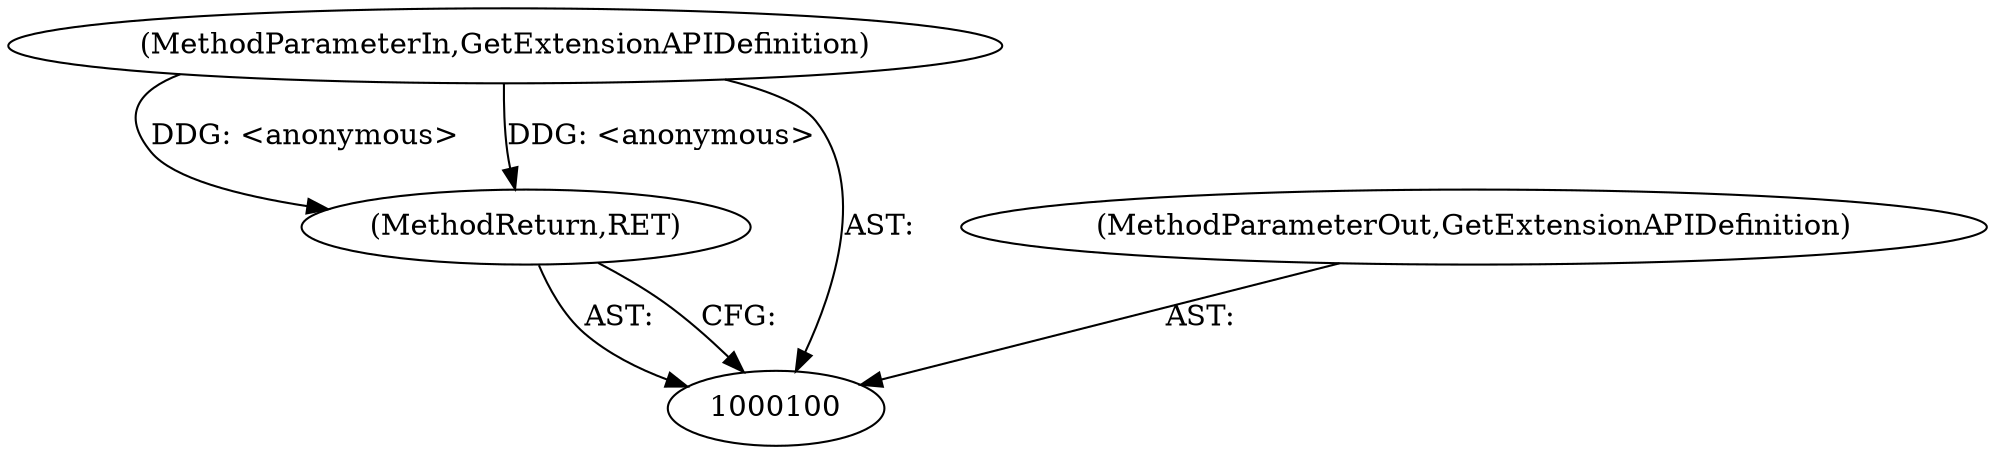 digraph "0_Chrome_c63f2b7fe4fe2977f858a8e36d5f48db17eff2e7_31" {
"1000103" [label="(MethodReturn,RET)"];
"1000101" [label="(MethodParameterIn,GetExtensionAPIDefinition)"];
"1000190" [label="(MethodParameterOut,GetExtensionAPIDefinition)"];
"1000103" -> "1000100"  [label="AST: "];
"1000103" -> "1000100"  [label="CFG: "];
"1000101" -> "1000103"  [label="DDG: <anonymous>"];
"1000101" -> "1000100"  [label="AST: "];
"1000101" -> "1000103"  [label="DDG: <anonymous>"];
"1000190" -> "1000100"  [label="AST: "];
}
